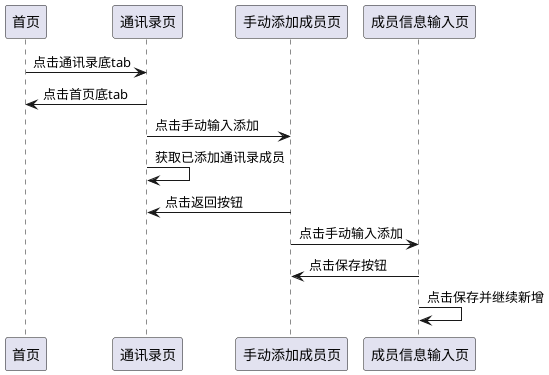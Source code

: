 @startuml
participant 首页 as home
participant 通讯录页 as contact
participant 手动添加成员页 as add_member_hand
participant 成员信息输入页 as add_member_input

home -> contact: 点击通讯录底tab
contact -> home: 点击首页底tab
contact -> add_member_hand: 点击手动输入添加
contact -> contact: 获取已添加通讯录成员
add_member_hand -> contact: 点击返回按钮
add_member_hand -> add_member_input: 点击手动输入添加
add_member_input -> add_member_hand: 点击保存按钮
add_member_input -> add_member_input: 点击保存并继续新增

@enduml